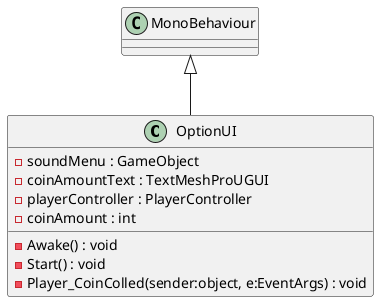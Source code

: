 @startuml
class OptionUI {
    - soundMenu : GameObject
    - coinAmountText : TextMeshProUGUI
    - playerController : PlayerController
    - coinAmount : int
    - Awake() : void
    - Start() : void
    - Player_CoinColled(sender:object, e:EventArgs) : void
}
MonoBehaviour <|-- OptionUI
@enduml
